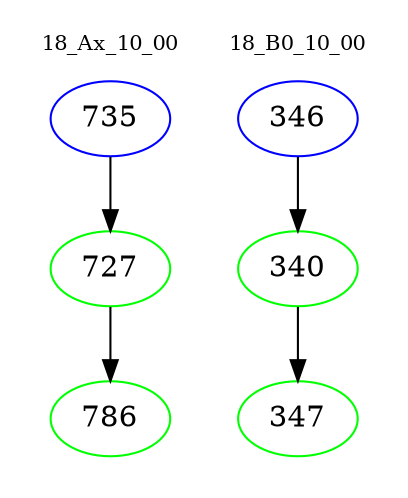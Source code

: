 digraph{
subgraph cluster_0 {
color = white
label = "18_Ax_10_00";
fontsize=10;
T0_735 [label="735", color="blue"]
T0_735 -> T0_727 [color="black"]
T0_727 [label="727", color="green"]
T0_727 -> T0_786 [color="black"]
T0_786 [label="786", color="green"]
}
subgraph cluster_1 {
color = white
label = "18_B0_10_00";
fontsize=10;
T1_346 [label="346", color="blue"]
T1_346 -> T1_340 [color="black"]
T1_340 [label="340", color="green"]
T1_340 -> T1_347 [color="black"]
T1_347 [label="347", color="green"]
}
}
